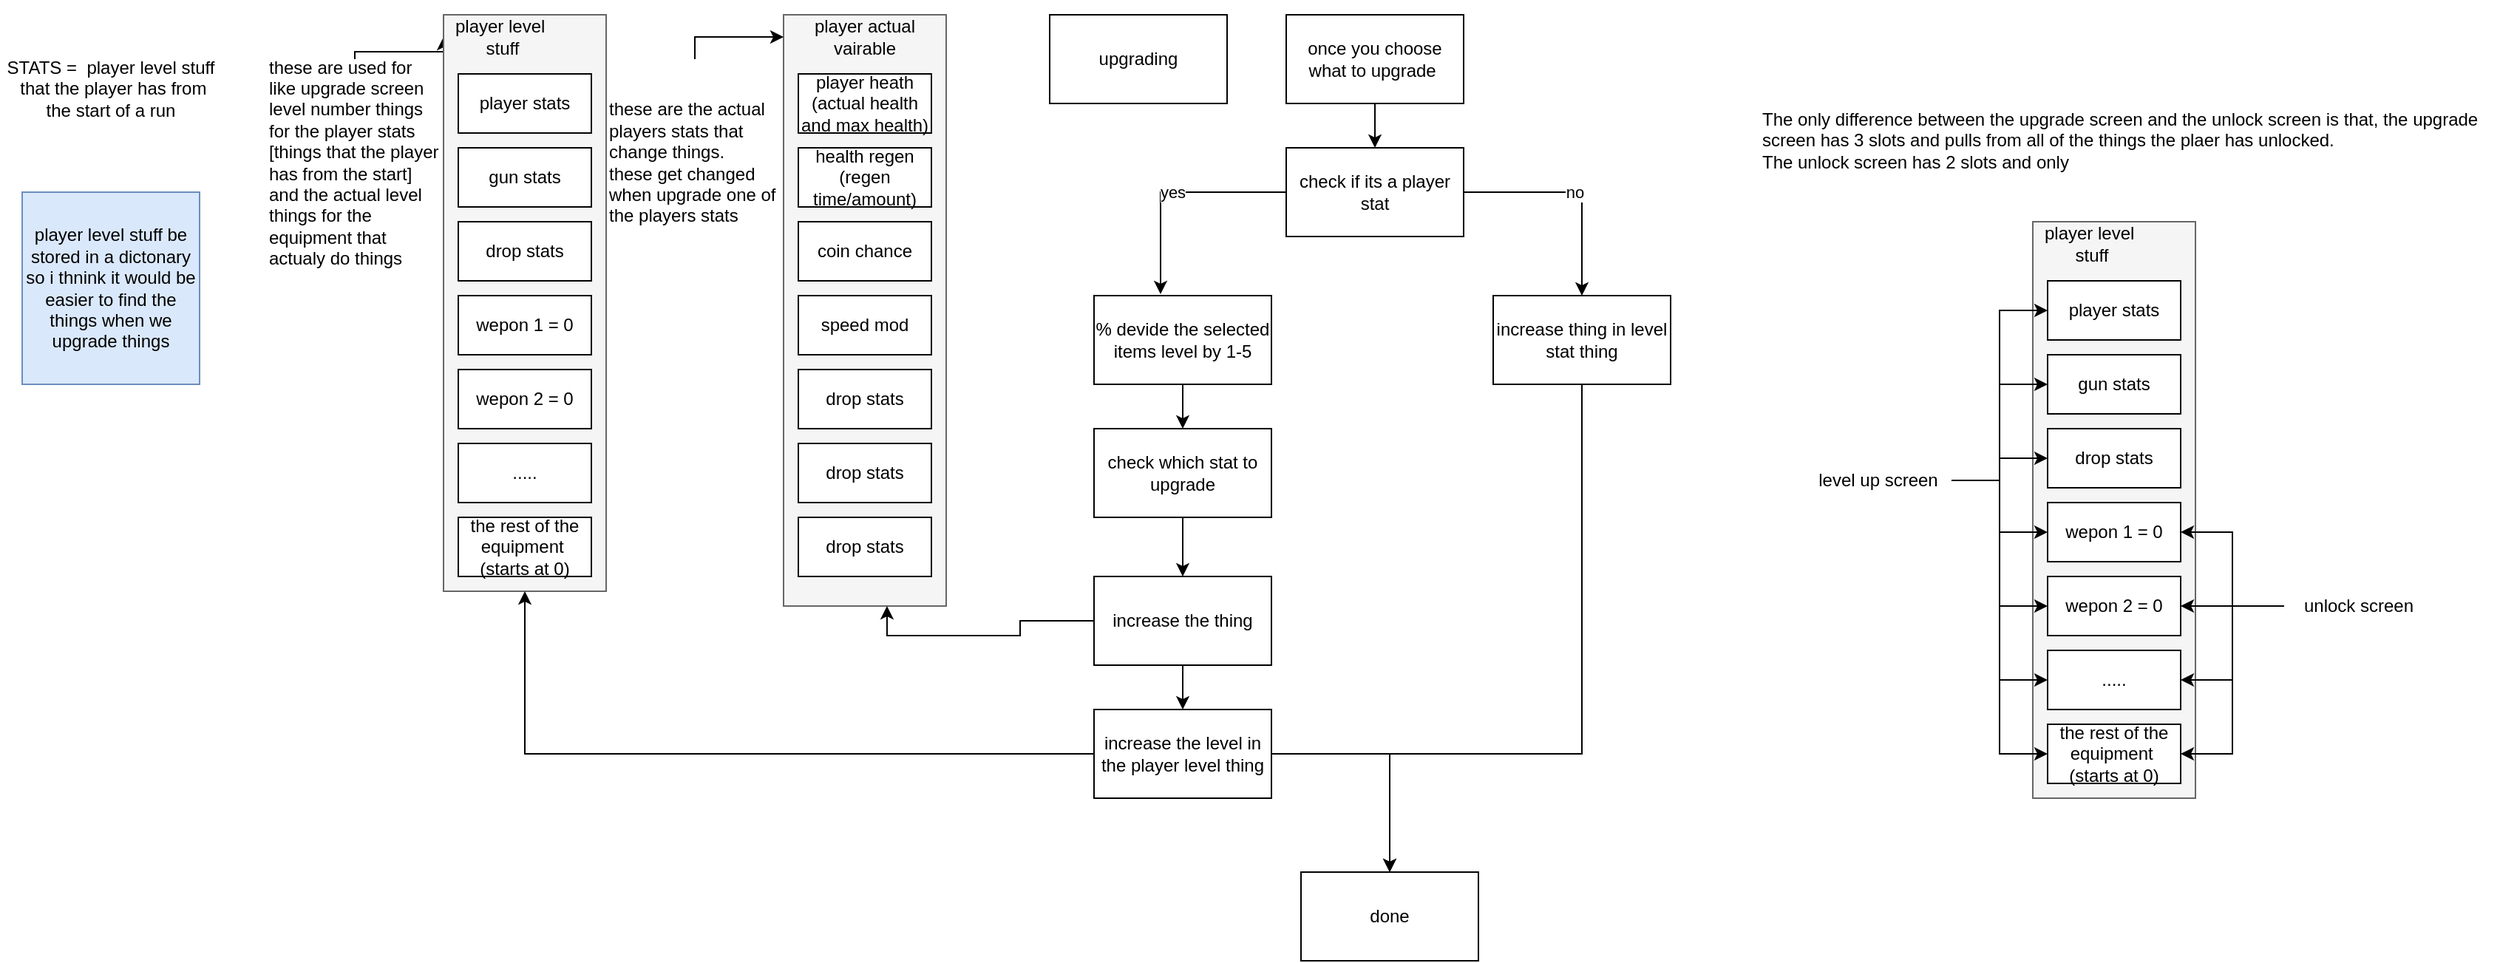 <mxfile version="20.8.16" type="device"><diagram name="Page-1" id="NqHNdOeHWSiVdINxeoCn"><mxGraphModel dx="2868" dy="1672" grid="1" gridSize="10" guides="1" tooltips="1" connect="1" arrows="1" fold="1" page="1" pageScale="1" pageWidth="850" pageHeight="1100" math="0" shadow="0"><root><mxCell id="0"/><mxCell id="1" parent="0"/><mxCell id="hQ3rXfNoY-rdLbtmFYto-45" value="STATS =&amp;nbsp; player level stuff&lt;br&gt;&amp;nbsp;that the player has from the start of a run" style="text;html=1;strokeColor=none;fillColor=none;align=center;verticalAlign=middle;whiteSpace=wrap;rounded=0;" vertex="1" parent="1"><mxGeometry y="10" width="150" height="100" as="geometry"/></mxCell><mxCell id="hQ3rXfNoY-rdLbtmFYto-77" value="player level stuff be stored in a dictonary so i thnink it would be easier to find the things when we upgrade things" style="text;html=1;strokeColor=#6c8ebf;fillColor=#dae8fc;align=center;verticalAlign=middle;whiteSpace=wrap;rounded=0;" vertex="1" parent="1"><mxGeometry x="15" y="130" width="120" height="130" as="geometry"/></mxCell><mxCell id="hQ3rXfNoY-rdLbtmFYto-78" value="" style="group" vertex="1" connectable="0" parent="1"><mxGeometry x="410" y="10" width="230" height="400" as="geometry"/></mxCell><mxCell id="hQ3rXfNoY-rdLbtmFYto-37" value="" style="group;fillColor=#f5f5f5;fontColor=#333333;strokeColor=#666666;container=0;" vertex="1" connectable="0" parent="hQ3rXfNoY-rdLbtmFYto-78"><mxGeometry x="120" width="110" height="400" as="geometry"/></mxCell><mxCell id="hQ3rXfNoY-rdLbtmFYto-40" value="&lt;div style=&quot;&quot;&gt;these are the actual players stats that change things.&lt;/div&gt;&lt;div style=&quot;&quot;&gt;these get changed when upgrade one of the players stats&lt;/div&gt;" style="text;html=1;strokeColor=none;fillColor=none;align=left;verticalAlign=middle;whiteSpace=wrap;rounded=0;" vertex="1" parent="hQ3rXfNoY-rdLbtmFYto-78"><mxGeometry y="30" width="120" height="140" as="geometry"/></mxCell><mxCell id="hQ3rXfNoY-rdLbtmFYto-16" value="" style="rounded=0;whiteSpace=wrap;html=1;fillColor=#f5f5f5;fontColor=#333333;strokeColor=#666666;" vertex="1" parent="hQ3rXfNoY-rdLbtmFYto-78"><mxGeometry x="120" width="110" height="400" as="geometry"/></mxCell><mxCell id="hQ3rXfNoY-rdLbtmFYto-17" value="player actual&lt;br&gt;vairable" style="text;html=1;strokeColor=none;fillColor=none;align=center;verticalAlign=middle;whiteSpace=wrap;rounded=0;" vertex="1" parent="hQ3rXfNoY-rdLbtmFYto-78"><mxGeometry x="120" width="110" height="30" as="geometry"/></mxCell><mxCell id="hQ3rXfNoY-rdLbtmFYto-42" style="edgeStyle=orthogonalEdgeStyle;rounded=0;orthogonalLoop=1;jettySize=auto;html=1;exitX=0.5;exitY=0;exitDx=0;exitDy=0;entryX=0;entryY=0.5;entryDx=0;entryDy=0;" edge="1" parent="hQ3rXfNoY-rdLbtmFYto-78" source="hQ3rXfNoY-rdLbtmFYto-40" target="hQ3rXfNoY-rdLbtmFYto-17"><mxGeometry relative="1" as="geometry"><Array as="points"><mxPoint x="60" y="15"/></Array></mxGeometry></mxCell><mxCell id="hQ3rXfNoY-rdLbtmFYto-18" value="player heath&lt;br&gt;(actual health and max health)" style="rounded=0;whiteSpace=wrap;html=1;" vertex="1" parent="hQ3rXfNoY-rdLbtmFYto-78"><mxGeometry x="130" y="40" width="90" height="40" as="geometry"/></mxCell><mxCell id="hQ3rXfNoY-rdLbtmFYto-19" value="speed mod" style="rounded=0;whiteSpace=wrap;html=1;" vertex="1" parent="hQ3rXfNoY-rdLbtmFYto-78"><mxGeometry x="130" y="190" width="90" height="40" as="geometry"/></mxCell><mxCell id="hQ3rXfNoY-rdLbtmFYto-20" value="coin chance" style="rounded=0;whiteSpace=wrap;html=1;" vertex="1" parent="hQ3rXfNoY-rdLbtmFYto-78"><mxGeometry x="130" y="140" width="90" height="40" as="geometry"/></mxCell><mxCell id="hQ3rXfNoY-rdLbtmFYto-33" value="health regen&lt;br&gt;(regen time/amount)" style="rounded=0;whiteSpace=wrap;html=1;" vertex="1" parent="hQ3rXfNoY-rdLbtmFYto-78"><mxGeometry x="130" y="90" width="90" height="40" as="geometry"/></mxCell><mxCell id="hQ3rXfNoY-rdLbtmFYto-34" value="drop stats" style="rounded=0;whiteSpace=wrap;html=1;" vertex="1" parent="hQ3rXfNoY-rdLbtmFYto-78"><mxGeometry x="130" y="240" width="90" height="40" as="geometry"/></mxCell><mxCell id="hQ3rXfNoY-rdLbtmFYto-35" value="drop stats" style="rounded=0;whiteSpace=wrap;html=1;" vertex="1" parent="hQ3rXfNoY-rdLbtmFYto-78"><mxGeometry x="130" y="290" width="90" height="40" as="geometry"/></mxCell><mxCell id="hQ3rXfNoY-rdLbtmFYto-36" value="drop stats" style="rounded=0;whiteSpace=wrap;html=1;" vertex="1" parent="hQ3rXfNoY-rdLbtmFYto-78"><mxGeometry x="130" y="340" width="90" height="40" as="geometry"/></mxCell><mxCell id="hQ3rXfNoY-rdLbtmFYto-79" value="" style="group" vertex="1" connectable="0" parent="1"><mxGeometry x="180" y="10" width="230" height="390" as="geometry"/></mxCell><mxCell id="hQ3rXfNoY-rdLbtmFYto-39" value="&lt;div style=&quot;&quot;&gt;&lt;span style=&quot;background-color: initial;&quot;&gt;these are used for like upgrade screen level number things for the player stats [things that the player has from the start]&lt;/span&gt;&lt;/div&gt;&lt;div style=&quot;&quot;&gt;&lt;span style=&quot;background-color: initial;&quot;&gt;and the actual level things for the equipment that actualy do things&lt;/span&gt;&lt;/div&gt;" style="text;html=1;strokeColor=none;fillColor=none;align=left;verticalAlign=middle;whiteSpace=wrap;rounded=0;container=0;" vertex="1" parent="hQ3rXfNoY-rdLbtmFYto-79"><mxGeometry y="30" width="120" height="140" as="geometry"/></mxCell><mxCell id="hQ3rXfNoY-rdLbtmFYto-41" style="edgeStyle=orthogonalEdgeStyle;rounded=0;orthogonalLoop=1;jettySize=auto;html=1;entryX=0;entryY=0.5;entryDx=0;entryDy=0;" edge="1" parent="hQ3rXfNoY-rdLbtmFYto-79" source="hQ3rXfNoY-rdLbtmFYto-39" target="hQ3rXfNoY-rdLbtmFYto-2"><mxGeometry relative="1" as="geometry"><Array as="points"><mxPoint x="60" y="25"/></Array></mxGeometry></mxCell><mxCell id="hQ3rXfNoY-rdLbtmFYto-1" value="" style="rounded=0;whiteSpace=wrap;html=1;container=0;fillColor=#f5f5f5;fontColor=#333333;strokeColor=#666666;" vertex="1" parent="hQ3rXfNoY-rdLbtmFYto-79"><mxGeometry x="120" width="110" height="390" as="geometry"/></mxCell><mxCell id="hQ3rXfNoY-rdLbtmFYto-2" value="player level&amp;nbsp;&lt;br&gt;stuff" style="text;html=1;strokeColor=none;fillColor=none;align=center;verticalAlign=middle;whiteSpace=wrap;rounded=0;container=0;" vertex="1" parent="hQ3rXfNoY-rdLbtmFYto-79"><mxGeometry x="120" width="80" height="30" as="geometry"/></mxCell><mxCell id="hQ3rXfNoY-rdLbtmFYto-3" value="player stats" style="rounded=0;whiteSpace=wrap;html=1;container=0;" vertex="1" parent="hQ3rXfNoY-rdLbtmFYto-79"><mxGeometry x="130" y="40" width="90" height="40" as="geometry"/></mxCell><mxCell id="hQ3rXfNoY-rdLbtmFYto-4" value="gun stats" style="rounded=0;whiteSpace=wrap;html=1;container=0;" vertex="1" parent="hQ3rXfNoY-rdLbtmFYto-79"><mxGeometry x="130" y="90" width="90" height="40" as="geometry"/></mxCell><mxCell id="hQ3rXfNoY-rdLbtmFYto-5" value="drop stats" style="rounded=0;whiteSpace=wrap;html=1;container=0;" vertex="1" parent="hQ3rXfNoY-rdLbtmFYto-79"><mxGeometry x="130" y="140" width="90" height="40" as="geometry"/></mxCell><mxCell id="hQ3rXfNoY-rdLbtmFYto-65" value="wepon 1 = 0" style="rounded=0;whiteSpace=wrap;html=1;container=0;" vertex="1" parent="hQ3rXfNoY-rdLbtmFYto-79"><mxGeometry x="130" y="190" width="90" height="40" as="geometry"/></mxCell><mxCell id="hQ3rXfNoY-rdLbtmFYto-73" value="wepon 2 = 0" style="rounded=0;whiteSpace=wrap;html=1;container=0;" vertex="1" parent="hQ3rXfNoY-rdLbtmFYto-79"><mxGeometry x="130" y="240" width="90" height="40" as="geometry"/></mxCell><mxCell id="hQ3rXfNoY-rdLbtmFYto-74" value="the rest of the equipment&amp;nbsp;&lt;br&gt;(starts at 0)" style="rounded=0;whiteSpace=wrap;html=1;container=0;" vertex="1" parent="hQ3rXfNoY-rdLbtmFYto-79"><mxGeometry x="130" y="340" width="90" height="40" as="geometry"/></mxCell><mxCell id="hQ3rXfNoY-rdLbtmFYto-75" value="....." style="rounded=0;whiteSpace=wrap;html=1;container=0;" vertex="1" parent="hQ3rXfNoY-rdLbtmFYto-79"><mxGeometry x="130" y="290" width="90" height="40" as="geometry"/></mxCell><mxCell id="hQ3rXfNoY-rdLbtmFYto-80" value="" style="group" vertex="1" connectable="0" parent="1"><mxGeometry x="710" y="10" width="420" height="640" as="geometry"/></mxCell><mxCell id="hQ3rXfNoY-rdLbtmFYto-46" value="upgrading" style="whiteSpace=wrap;html=1;" vertex="1" parent="hQ3rXfNoY-rdLbtmFYto-80"><mxGeometry width="120" height="60" as="geometry"/></mxCell><mxCell id="hQ3rXfNoY-rdLbtmFYto-47" value="once you choose what to upgrade&amp;nbsp;" style="whiteSpace=wrap;html=1;" vertex="1" parent="hQ3rXfNoY-rdLbtmFYto-80"><mxGeometry x="160" width="120" height="60" as="geometry"/></mxCell><mxCell id="hQ3rXfNoY-rdLbtmFYto-48" value="check if its a player stat" style="whiteSpace=wrap;html=1;" vertex="1" parent="hQ3rXfNoY-rdLbtmFYto-80"><mxGeometry x="160" y="90" width="120" height="60" as="geometry"/></mxCell><mxCell id="hQ3rXfNoY-rdLbtmFYto-49" value="" style="edgeStyle=orthogonalEdgeStyle;rounded=0;orthogonalLoop=1;jettySize=auto;html=1;" edge="1" parent="hQ3rXfNoY-rdLbtmFYto-80" source="hQ3rXfNoY-rdLbtmFYto-47" target="hQ3rXfNoY-rdLbtmFYto-48"><mxGeometry relative="1" as="geometry"/></mxCell><mxCell id="hQ3rXfNoY-rdLbtmFYto-50" value="% devide the selected items level by 1-5" style="whiteSpace=wrap;html=1;" vertex="1" parent="hQ3rXfNoY-rdLbtmFYto-80"><mxGeometry x="30" y="190" width="120" height="60" as="geometry"/></mxCell><mxCell id="hQ3rXfNoY-rdLbtmFYto-51" value="yes" style="edgeStyle=orthogonalEdgeStyle;rounded=0;orthogonalLoop=1;jettySize=auto;html=1;entryX=0.375;entryY=-0.017;entryDx=0;entryDy=0;entryPerimeter=0;" edge="1" parent="hQ3rXfNoY-rdLbtmFYto-80" source="hQ3rXfNoY-rdLbtmFYto-48" target="hQ3rXfNoY-rdLbtmFYto-50"><mxGeometry relative="1" as="geometry"/></mxCell><mxCell id="hQ3rXfNoY-rdLbtmFYto-52" value="check which stat to upgrade" style="whiteSpace=wrap;html=1;" vertex="1" parent="hQ3rXfNoY-rdLbtmFYto-80"><mxGeometry x="30" y="280" width="120" height="60" as="geometry"/></mxCell><mxCell id="hQ3rXfNoY-rdLbtmFYto-53" value="" style="edgeStyle=orthogonalEdgeStyle;rounded=0;orthogonalLoop=1;jettySize=auto;html=1;" edge="1" parent="hQ3rXfNoY-rdLbtmFYto-80" source="hQ3rXfNoY-rdLbtmFYto-50" target="hQ3rXfNoY-rdLbtmFYto-52"><mxGeometry relative="1" as="geometry"/></mxCell><mxCell id="hQ3rXfNoY-rdLbtmFYto-54" value="increase the thing" style="whiteSpace=wrap;html=1;" vertex="1" parent="hQ3rXfNoY-rdLbtmFYto-80"><mxGeometry x="30" y="380" width="120" height="60" as="geometry"/></mxCell><mxCell id="hQ3rXfNoY-rdLbtmFYto-55" value="" style="edgeStyle=orthogonalEdgeStyle;rounded=0;orthogonalLoop=1;jettySize=auto;html=1;" edge="1" parent="hQ3rXfNoY-rdLbtmFYto-80" source="hQ3rXfNoY-rdLbtmFYto-52" target="hQ3rXfNoY-rdLbtmFYto-54"><mxGeometry relative="1" as="geometry"/></mxCell><mxCell id="hQ3rXfNoY-rdLbtmFYto-56" value="increase the level in the player level thing" style="whiteSpace=wrap;html=1;" vertex="1" parent="hQ3rXfNoY-rdLbtmFYto-80"><mxGeometry x="30" y="470" width="120" height="60" as="geometry"/></mxCell><mxCell id="hQ3rXfNoY-rdLbtmFYto-57" value="" style="edgeStyle=orthogonalEdgeStyle;rounded=0;orthogonalLoop=1;jettySize=auto;html=1;" edge="1" parent="hQ3rXfNoY-rdLbtmFYto-80" source="hQ3rXfNoY-rdLbtmFYto-54" target="hQ3rXfNoY-rdLbtmFYto-56"><mxGeometry relative="1" as="geometry"/></mxCell><mxCell id="hQ3rXfNoY-rdLbtmFYto-58" value="done" style="whiteSpace=wrap;html=1;" vertex="1" parent="hQ3rXfNoY-rdLbtmFYto-80"><mxGeometry x="170" y="580" width="120" height="60" as="geometry"/></mxCell><mxCell id="hQ3rXfNoY-rdLbtmFYto-59" style="edgeStyle=orthogonalEdgeStyle;rounded=0;orthogonalLoop=1;jettySize=auto;html=1;entryX=0.5;entryY=0;entryDx=0;entryDy=0;" edge="1" parent="hQ3rXfNoY-rdLbtmFYto-80" source="hQ3rXfNoY-rdLbtmFYto-56" target="hQ3rXfNoY-rdLbtmFYto-58"><mxGeometry relative="1" as="geometry"/></mxCell><mxCell id="hQ3rXfNoY-rdLbtmFYto-62" style="edgeStyle=orthogonalEdgeStyle;rounded=0;orthogonalLoop=1;jettySize=auto;html=1;entryX=0.5;entryY=0;entryDx=0;entryDy=0;" edge="1" parent="hQ3rXfNoY-rdLbtmFYto-80" source="hQ3rXfNoY-rdLbtmFYto-60" target="hQ3rXfNoY-rdLbtmFYto-58"><mxGeometry relative="1" as="geometry"><Array as="points"><mxPoint x="360" y="500"/><mxPoint x="230" y="500"/></Array></mxGeometry></mxCell><mxCell id="hQ3rXfNoY-rdLbtmFYto-60" value="increase thing in level stat thing" style="whiteSpace=wrap;html=1;" vertex="1" parent="hQ3rXfNoY-rdLbtmFYto-80"><mxGeometry x="300" y="190" width="120" height="60" as="geometry"/></mxCell><mxCell id="hQ3rXfNoY-rdLbtmFYto-61" value="no" style="edgeStyle=orthogonalEdgeStyle;rounded=0;orthogonalLoop=1;jettySize=auto;html=1;exitX=1;exitY=0.5;exitDx=0;exitDy=0;entryX=0.5;entryY=0;entryDx=0;entryDy=0;" edge="1" parent="hQ3rXfNoY-rdLbtmFYto-80" source="hQ3rXfNoY-rdLbtmFYto-48" target="hQ3rXfNoY-rdLbtmFYto-60"><mxGeometry relative="1" as="geometry"/></mxCell><mxCell id="hQ3rXfNoY-rdLbtmFYto-82" style="edgeStyle=orthogonalEdgeStyle;rounded=0;orthogonalLoop=1;jettySize=auto;html=1;entryX=0.636;entryY=1;entryDx=0;entryDy=0;entryPerimeter=0;" edge="1" parent="1" source="hQ3rXfNoY-rdLbtmFYto-54" target="hQ3rXfNoY-rdLbtmFYto-16"><mxGeometry relative="1" as="geometry"/></mxCell><mxCell id="hQ3rXfNoY-rdLbtmFYto-83" style="edgeStyle=orthogonalEdgeStyle;rounded=0;orthogonalLoop=1;jettySize=auto;html=1;entryX=0.5;entryY=1;entryDx=0;entryDy=0;" edge="1" parent="1" source="hQ3rXfNoY-rdLbtmFYto-56" target="hQ3rXfNoY-rdLbtmFYto-1"><mxGeometry relative="1" as="geometry"/></mxCell><mxCell id="hQ3rXfNoY-rdLbtmFYto-84" value="The only difference between the upgrade screen and the unlock screen is that, the upgrade screen has 3 slots and pulls from all of the things the plaer has unlocked.&lt;br&gt;The unlock screen has 2 slots and only&amp;nbsp;" style="text;html=1;strokeColor=none;fillColor=none;align=left;verticalAlign=middle;whiteSpace=wrap;rounded=0;" vertex="1" parent="1"><mxGeometry x="1190" width="500" height="190" as="geometry"/></mxCell><mxCell id="hQ3rXfNoY-rdLbtmFYto-111" value="" style="group" vertex="1" connectable="0" parent="1"><mxGeometry x="1220" y="150" width="425" height="390" as="geometry"/></mxCell><mxCell id="hQ3rXfNoY-rdLbtmFYto-88" value="" style="rounded=0;whiteSpace=wrap;html=1;container=0;fillColor=#f5f5f5;fontColor=#333333;strokeColor=#666666;" vertex="1" parent="hQ3rXfNoY-rdLbtmFYto-111"><mxGeometry x="155" width="110" height="390" as="geometry"/></mxCell><mxCell id="hQ3rXfNoY-rdLbtmFYto-89" value="player level&amp;nbsp;&lt;br&gt;stuff" style="text;html=1;strokeColor=none;fillColor=none;align=center;verticalAlign=middle;whiteSpace=wrap;rounded=0;container=0;" vertex="1" parent="hQ3rXfNoY-rdLbtmFYto-111"><mxGeometry x="155" width="80" height="30" as="geometry"/></mxCell><mxCell id="hQ3rXfNoY-rdLbtmFYto-90" value="player stats" style="rounded=0;whiteSpace=wrap;html=1;container=0;" vertex="1" parent="hQ3rXfNoY-rdLbtmFYto-111"><mxGeometry x="165" y="40" width="90" height="40" as="geometry"/></mxCell><mxCell id="hQ3rXfNoY-rdLbtmFYto-91" value="gun stats" style="rounded=0;whiteSpace=wrap;html=1;container=0;" vertex="1" parent="hQ3rXfNoY-rdLbtmFYto-111"><mxGeometry x="165" y="90" width="90" height="40" as="geometry"/></mxCell><mxCell id="hQ3rXfNoY-rdLbtmFYto-92" value="drop stats" style="rounded=0;whiteSpace=wrap;html=1;container=0;" vertex="1" parent="hQ3rXfNoY-rdLbtmFYto-111"><mxGeometry x="165" y="140" width="90" height="40" as="geometry"/></mxCell><mxCell id="hQ3rXfNoY-rdLbtmFYto-93" value="wepon 1 = 0" style="rounded=0;whiteSpace=wrap;html=1;container=0;" vertex="1" parent="hQ3rXfNoY-rdLbtmFYto-111"><mxGeometry x="165" y="190" width="90" height="40" as="geometry"/></mxCell><mxCell id="hQ3rXfNoY-rdLbtmFYto-94" value="wepon 2 = 0" style="rounded=0;whiteSpace=wrap;html=1;container=0;" vertex="1" parent="hQ3rXfNoY-rdLbtmFYto-111"><mxGeometry x="165" y="240" width="90" height="40" as="geometry"/></mxCell><mxCell id="hQ3rXfNoY-rdLbtmFYto-95" value="the rest of the equipment&amp;nbsp;&lt;br&gt;(starts at 0)" style="rounded=0;whiteSpace=wrap;html=1;container=0;" vertex="1" parent="hQ3rXfNoY-rdLbtmFYto-111"><mxGeometry x="165" y="340" width="90" height="40" as="geometry"/></mxCell><mxCell id="hQ3rXfNoY-rdLbtmFYto-96" value="....." style="rounded=0;whiteSpace=wrap;html=1;container=0;" vertex="1" parent="hQ3rXfNoY-rdLbtmFYto-111"><mxGeometry x="165" y="290" width="90" height="40" as="geometry"/></mxCell><mxCell id="hQ3rXfNoY-rdLbtmFYto-99" style="edgeStyle=orthogonalEdgeStyle;rounded=0;orthogonalLoop=1;jettySize=auto;html=1;entryX=0;entryY=0.5;entryDx=0;entryDy=0;" edge="1" parent="hQ3rXfNoY-rdLbtmFYto-111" source="hQ3rXfNoY-rdLbtmFYto-98" target="hQ3rXfNoY-rdLbtmFYto-90"><mxGeometry relative="1" as="geometry"/></mxCell><mxCell id="hQ3rXfNoY-rdLbtmFYto-100" style="edgeStyle=orthogonalEdgeStyle;rounded=0;orthogonalLoop=1;jettySize=auto;html=1;entryX=0;entryY=0.5;entryDx=0;entryDy=0;" edge="1" parent="hQ3rXfNoY-rdLbtmFYto-111" source="hQ3rXfNoY-rdLbtmFYto-98" target="hQ3rXfNoY-rdLbtmFYto-91"><mxGeometry relative="1" as="geometry"/></mxCell><mxCell id="hQ3rXfNoY-rdLbtmFYto-101" style="edgeStyle=orthogonalEdgeStyle;rounded=0;orthogonalLoop=1;jettySize=auto;html=1;entryX=0;entryY=0.5;entryDx=0;entryDy=0;" edge="1" parent="hQ3rXfNoY-rdLbtmFYto-111" source="hQ3rXfNoY-rdLbtmFYto-98" target="hQ3rXfNoY-rdLbtmFYto-92"><mxGeometry relative="1" as="geometry"/></mxCell><mxCell id="hQ3rXfNoY-rdLbtmFYto-102" style="edgeStyle=orthogonalEdgeStyle;rounded=0;orthogonalLoop=1;jettySize=auto;html=1;" edge="1" parent="hQ3rXfNoY-rdLbtmFYto-111" source="hQ3rXfNoY-rdLbtmFYto-98" target="hQ3rXfNoY-rdLbtmFYto-93"><mxGeometry relative="1" as="geometry"/></mxCell><mxCell id="hQ3rXfNoY-rdLbtmFYto-103" style="edgeStyle=orthogonalEdgeStyle;rounded=0;orthogonalLoop=1;jettySize=auto;html=1;entryX=0;entryY=0.5;entryDx=0;entryDy=0;" edge="1" parent="hQ3rXfNoY-rdLbtmFYto-111" source="hQ3rXfNoY-rdLbtmFYto-98" target="hQ3rXfNoY-rdLbtmFYto-94"><mxGeometry relative="1" as="geometry"/></mxCell><mxCell id="hQ3rXfNoY-rdLbtmFYto-104" style="edgeStyle=orthogonalEdgeStyle;rounded=0;orthogonalLoop=1;jettySize=auto;html=1;entryX=0;entryY=0.5;entryDx=0;entryDy=0;" edge="1" parent="hQ3rXfNoY-rdLbtmFYto-111" source="hQ3rXfNoY-rdLbtmFYto-98" target="hQ3rXfNoY-rdLbtmFYto-96"><mxGeometry relative="1" as="geometry"/></mxCell><mxCell id="hQ3rXfNoY-rdLbtmFYto-105" style="edgeStyle=orthogonalEdgeStyle;rounded=0;orthogonalLoop=1;jettySize=auto;html=1;entryX=0;entryY=0.5;entryDx=0;entryDy=0;" edge="1" parent="hQ3rXfNoY-rdLbtmFYto-111" source="hQ3rXfNoY-rdLbtmFYto-98" target="hQ3rXfNoY-rdLbtmFYto-95"><mxGeometry relative="1" as="geometry"/></mxCell><mxCell id="hQ3rXfNoY-rdLbtmFYto-98" value="level up screen" style="text;html=1;align=center;verticalAlign=middle;resizable=0;points=[];autosize=1;strokeColor=none;fillColor=none;" vertex="1" parent="hQ3rXfNoY-rdLbtmFYto-111"><mxGeometry y="160" width="100" height="30" as="geometry"/></mxCell><mxCell id="hQ3rXfNoY-rdLbtmFYto-107" style="edgeStyle=orthogonalEdgeStyle;rounded=0;orthogonalLoop=1;jettySize=auto;html=1;entryX=1;entryY=0.5;entryDx=0;entryDy=0;" edge="1" parent="hQ3rXfNoY-rdLbtmFYto-111" source="hQ3rXfNoY-rdLbtmFYto-106" target="hQ3rXfNoY-rdLbtmFYto-93"><mxGeometry relative="1" as="geometry"/></mxCell><mxCell id="hQ3rXfNoY-rdLbtmFYto-108" style="edgeStyle=orthogonalEdgeStyle;rounded=0;orthogonalLoop=1;jettySize=auto;html=1;entryX=1;entryY=0.5;entryDx=0;entryDy=0;" edge="1" parent="hQ3rXfNoY-rdLbtmFYto-111" source="hQ3rXfNoY-rdLbtmFYto-106" target="hQ3rXfNoY-rdLbtmFYto-94"><mxGeometry relative="1" as="geometry"/></mxCell><mxCell id="hQ3rXfNoY-rdLbtmFYto-109" style="edgeStyle=orthogonalEdgeStyle;rounded=0;orthogonalLoop=1;jettySize=auto;html=1;entryX=1;entryY=0.5;entryDx=0;entryDy=0;" edge="1" parent="hQ3rXfNoY-rdLbtmFYto-111" source="hQ3rXfNoY-rdLbtmFYto-106" target="hQ3rXfNoY-rdLbtmFYto-96"><mxGeometry relative="1" as="geometry"/></mxCell><mxCell id="hQ3rXfNoY-rdLbtmFYto-110" style="edgeStyle=orthogonalEdgeStyle;rounded=0;orthogonalLoop=1;jettySize=auto;html=1;entryX=1;entryY=0.5;entryDx=0;entryDy=0;" edge="1" parent="hQ3rXfNoY-rdLbtmFYto-111" source="hQ3rXfNoY-rdLbtmFYto-106" target="hQ3rXfNoY-rdLbtmFYto-95"><mxGeometry relative="1" as="geometry"/></mxCell><mxCell id="hQ3rXfNoY-rdLbtmFYto-106" value="unlock screen" style="text;html=1;align=center;verticalAlign=middle;resizable=0;points=[];autosize=1;strokeColor=none;fillColor=none;" vertex="1" parent="hQ3rXfNoY-rdLbtmFYto-111"><mxGeometry x="325" y="245" width="100" height="30" as="geometry"/></mxCell></root></mxGraphModel></diagram></mxfile>